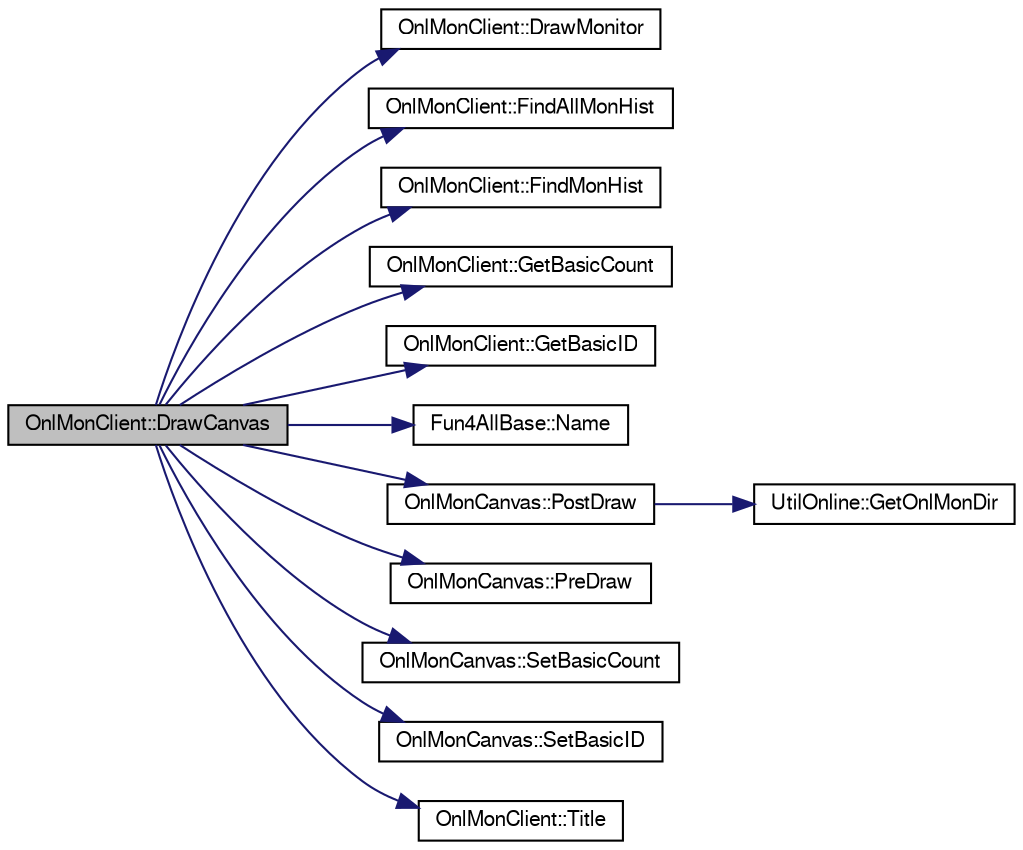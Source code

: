 digraph "OnlMonClient::DrawCanvas"
{
  bgcolor="transparent";
  edge [fontname="FreeSans",fontsize="10",labelfontname="FreeSans",labelfontsize="10"];
  node [fontname="FreeSans",fontsize="10",shape=record];
  rankdir="LR";
  Node1 [label="OnlMonClient::DrawCanvas",height=0.2,width=0.4,color="black", fillcolor="grey75", style="filled" fontcolor="black"];
  Node1 -> Node2 [color="midnightblue",fontsize="10",style="solid",fontname="FreeSans"];
  Node2 [label="OnlMonClient::DrawMonitor",height=0.2,width=0.4,color="black",URL="$d9/d62/classOnlMonClient.html#a8a5d3825cb5df3fbfdb488df353b8c88"];
  Node1 -> Node3 [color="midnightblue",fontsize="10",style="solid",fontname="FreeSans"];
  Node3 [label="OnlMonClient::FindAllMonHist",height=0.2,width=0.4,color="black",URL="$d9/d62/classOnlMonClient.html#afc7cf38cb57cdb324794da1bf5cbe442"];
  Node1 -> Node4 [color="midnightblue",fontsize="10",style="solid",fontname="FreeSans"];
  Node4 [label="OnlMonClient::FindMonHist",height=0.2,width=0.4,color="black",URL="$d9/d62/classOnlMonClient.html#a83c618d86bb40c3525485caef3325e8a"];
  Node1 -> Node5 [color="midnightblue",fontsize="10",style="solid",fontname="FreeSans"];
  Node5 [label="OnlMonClient::GetBasicCount",height=0.2,width=0.4,color="black",URL="$d9/d62/classOnlMonClient.html#a43ccb19d8110714c124d4f6030574445"];
  Node1 -> Node6 [color="midnightblue",fontsize="10",style="solid",fontname="FreeSans"];
  Node6 [label="OnlMonClient::GetBasicID",height=0.2,width=0.4,color="black",URL="$d9/d62/classOnlMonClient.html#a57ac8fb934024059e72ba8bff0c4a12d"];
  Node1 -> Node7 [color="midnightblue",fontsize="10",style="solid",fontname="FreeSans"];
  Node7 [label="Fun4AllBase::Name",height=0.2,width=0.4,color="black",URL="$d5/dec/classFun4AllBase.html#a41f9ac377743d046f590617fd6f4f0ed",tooltip="Returns the name of this module. "];
  Node1 -> Node8 [color="midnightblue",fontsize="10",style="solid",fontname="FreeSans"];
  Node8 [label="OnlMonCanvas::PostDraw",height=0.2,width=0.4,color="black",URL="$df/ddc/classOnlMonCanvas.html#ad9d50146b1e9a2cf7c31fb5dd90abe0f"];
  Node8 -> Node9 [color="midnightblue",fontsize="10",style="solid",fontname="FreeSans"];
  Node9 [label="UtilOnline::GetOnlMonDir",height=0.2,width=0.4,color="black",URL="$df/da2/classUtilOnline.html#a2a61c299f526c8b69e33122dc9552467"];
  Node1 -> Node10 [color="midnightblue",fontsize="10",style="solid",fontname="FreeSans"];
  Node10 [label="OnlMonCanvas::PreDraw",height=0.2,width=0.4,color="black",URL="$df/ddc/classOnlMonCanvas.html#aeaed18c17d691ff47072be3c526f5f54"];
  Node1 -> Node11 [color="midnightblue",fontsize="10",style="solid",fontname="FreeSans"];
  Node11 [label="OnlMonCanvas::SetBasicCount",height=0.2,width=0.4,color="black",URL="$df/ddc/classOnlMonCanvas.html#ab6485196d8e1cdd716142d4451a335b5"];
  Node1 -> Node12 [color="midnightblue",fontsize="10",style="solid",fontname="FreeSans"];
  Node12 [label="OnlMonCanvas::SetBasicID",height=0.2,width=0.4,color="black",URL="$df/ddc/classOnlMonCanvas.html#ac3810d113733ae967972b18fffab6a84"];
  Node1 -> Node13 [color="midnightblue",fontsize="10",style="solid",fontname="FreeSans"];
  Node13 [label="OnlMonClient::Title",height=0.2,width=0.4,color="black",URL="$d9/d62/classOnlMonClient.html#a5f72e7aa45de26872b40a05a0f5d8aee"];
}
